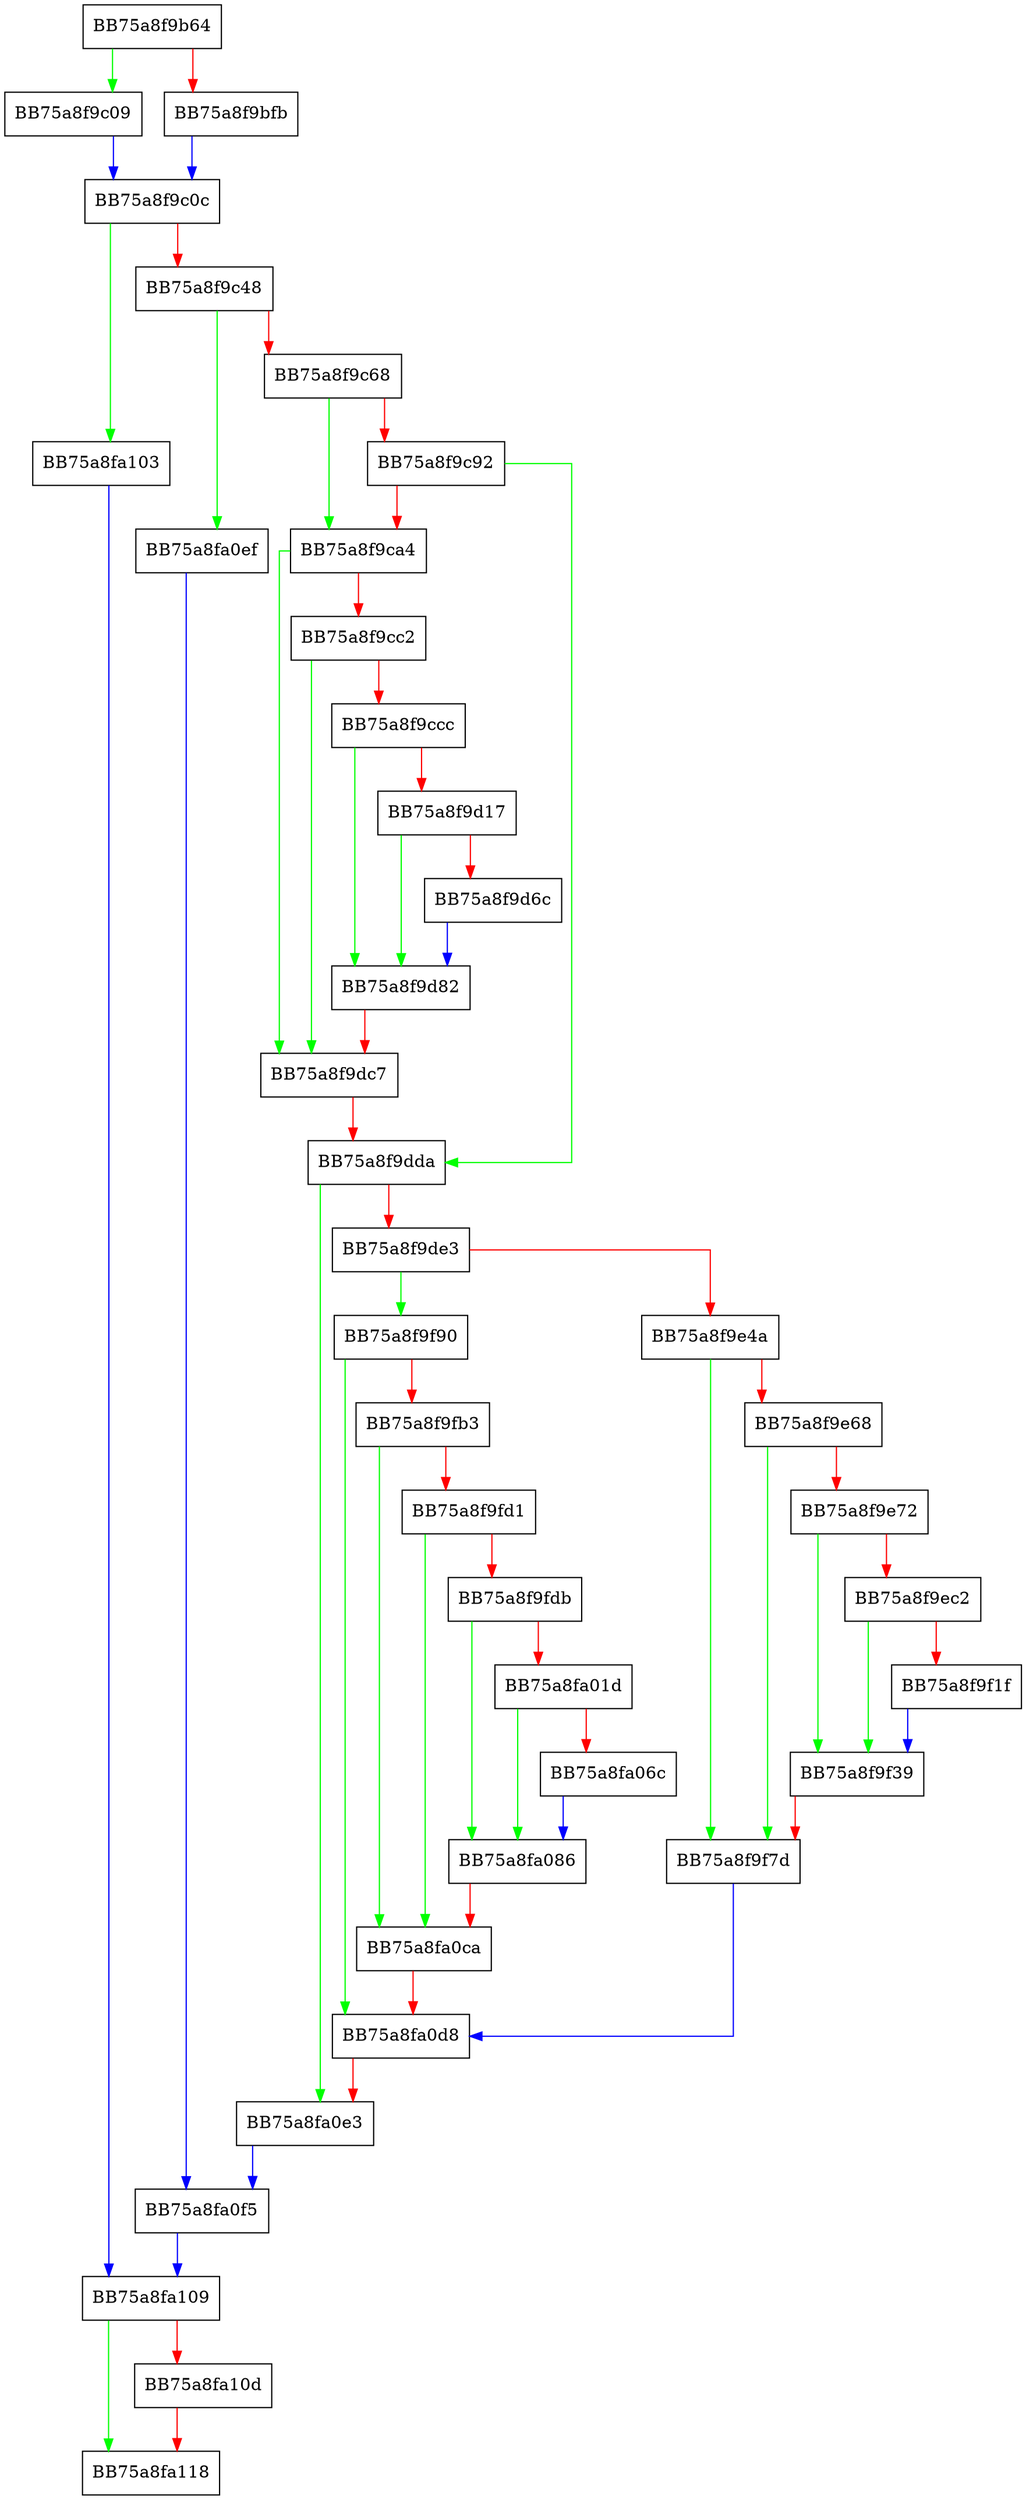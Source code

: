 digraph _update_driver_config_for_replayed_telemetry {
  node [shape="box"];
  graph [splines=ortho];
  BB75a8f9b64 -> BB75a8f9c09 [color="green"];
  BB75a8f9b64 -> BB75a8f9bfb [color="red"];
  BB75a8f9bfb -> BB75a8f9c0c [color="blue"];
  BB75a8f9c09 -> BB75a8f9c0c [color="blue"];
  BB75a8f9c0c -> BB75a8fa103 [color="green"];
  BB75a8f9c0c -> BB75a8f9c48 [color="red"];
  BB75a8f9c48 -> BB75a8fa0ef [color="green"];
  BB75a8f9c48 -> BB75a8f9c68 [color="red"];
  BB75a8f9c68 -> BB75a8f9ca4 [color="green"];
  BB75a8f9c68 -> BB75a8f9c92 [color="red"];
  BB75a8f9c92 -> BB75a8f9dda [color="green"];
  BB75a8f9c92 -> BB75a8f9ca4 [color="red"];
  BB75a8f9ca4 -> BB75a8f9dc7 [color="green"];
  BB75a8f9ca4 -> BB75a8f9cc2 [color="red"];
  BB75a8f9cc2 -> BB75a8f9dc7 [color="green"];
  BB75a8f9cc2 -> BB75a8f9ccc [color="red"];
  BB75a8f9ccc -> BB75a8f9d82 [color="green"];
  BB75a8f9ccc -> BB75a8f9d17 [color="red"];
  BB75a8f9d17 -> BB75a8f9d82 [color="green"];
  BB75a8f9d17 -> BB75a8f9d6c [color="red"];
  BB75a8f9d6c -> BB75a8f9d82 [color="blue"];
  BB75a8f9d82 -> BB75a8f9dc7 [color="red"];
  BB75a8f9dc7 -> BB75a8f9dda [color="red"];
  BB75a8f9dda -> BB75a8fa0e3 [color="green"];
  BB75a8f9dda -> BB75a8f9de3 [color="red"];
  BB75a8f9de3 -> BB75a8f9f90 [color="green"];
  BB75a8f9de3 -> BB75a8f9e4a [color="red"];
  BB75a8f9e4a -> BB75a8f9f7d [color="green"];
  BB75a8f9e4a -> BB75a8f9e68 [color="red"];
  BB75a8f9e68 -> BB75a8f9f7d [color="green"];
  BB75a8f9e68 -> BB75a8f9e72 [color="red"];
  BB75a8f9e72 -> BB75a8f9f39 [color="green"];
  BB75a8f9e72 -> BB75a8f9ec2 [color="red"];
  BB75a8f9ec2 -> BB75a8f9f39 [color="green"];
  BB75a8f9ec2 -> BB75a8f9f1f [color="red"];
  BB75a8f9f1f -> BB75a8f9f39 [color="blue"];
  BB75a8f9f39 -> BB75a8f9f7d [color="red"];
  BB75a8f9f7d -> BB75a8fa0d8 [color="blue"];
  BB75a8f9f90 -> BB75a8fa0d8 [color="green"];
  BB75a8f9f90 -> BB75a8f9fb3 [color="red"];
  BB75a8f9fb3 -> BB75a8fa0ca [color="green"];
  BB75a8f9fb3 -> BB75a8f9fd1 [color="red"];
  BB75a8f9fd1 -> BB75a8fa0ca [color="green"];
  BB75a8f9fd1 -> BB75a8f9fdb [color="red"];
  BB75a8f9fdb -> BB75a8fa086 [color="green"];
  BB75a8f9fdb -> BB75a8fa01d [color="red"];
  BB75a8fa01d -> BB75a8fa086 [color="green"];
  BB75a8fa01d -> BB75a8fa06c [color="red"];
  BB75a8fa06c -> BB75a8fa086 [color="blue"];
  BB75a8fa086 -> BB75a8fa0ca [color="red"];
  BB75a8fa0ca -> BB75a8fa0d8 [color="red"];
  BB75a8fa0d8 -> BB75a8fa0e3 [color="red"];
  BB75a8fa0e3 -> BB75a8fa0f5 [color="blue"];
  BB75a8fa0ef -> BB75a8fa0f5 [color="blue"];
  BB75a8fa0f5 -> BB75a8fa109 [color="blue"];
  BB75a8fa103 -> BB75a8fa109 [color="blue"];
  BB75a8fa109 -> BB75a8fa118 [color="green"];
  BB75a8fa109 -> BB75a8fa10d [color="red"];
  BB75a8fa10d -> BB75a8fa118 [color="red"];
}